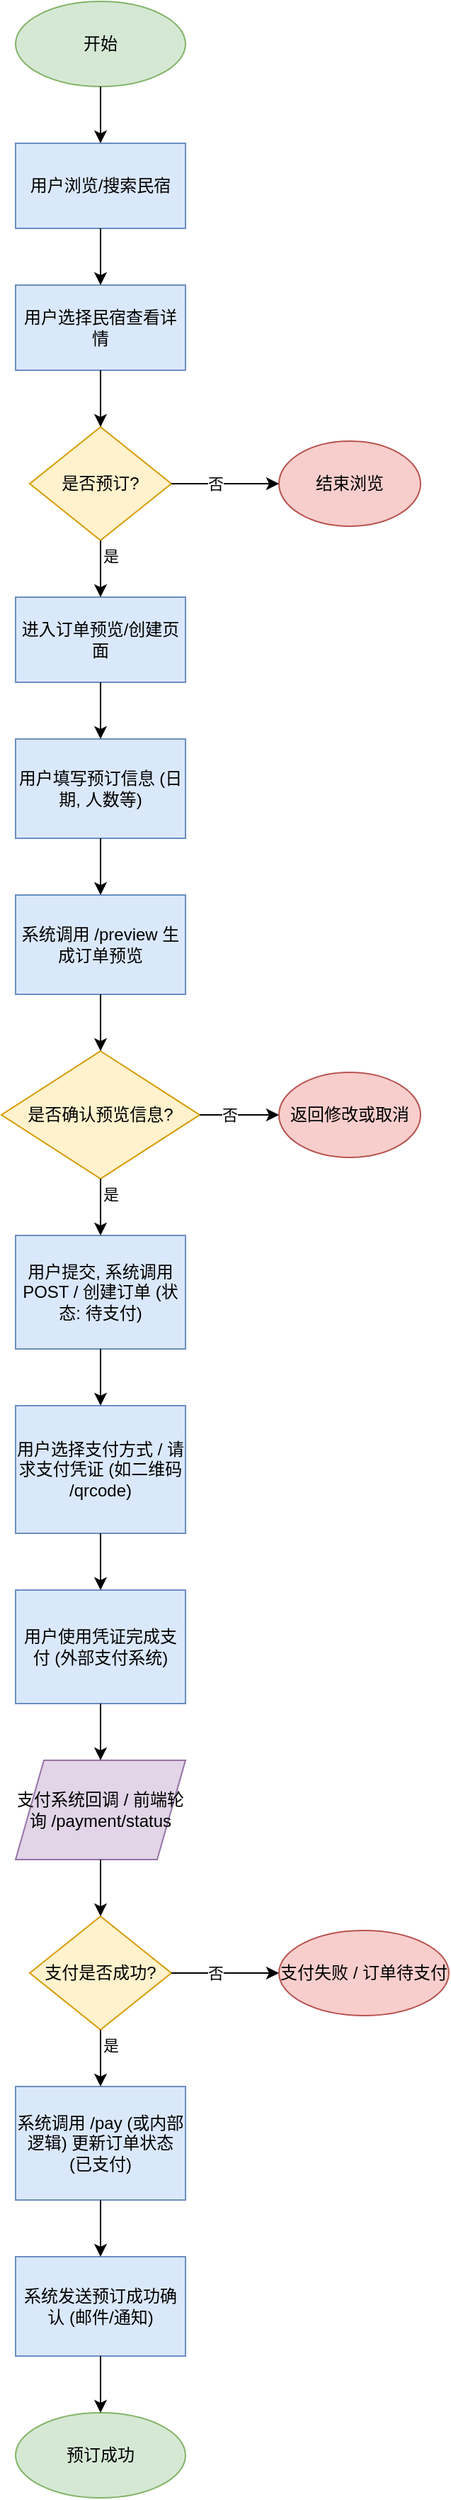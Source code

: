 <mxfile version="1.0">
  <diagram id="booking_flowchart" name="民宿预订流程图">
    <mxGraphModel dx="1200" dy="2000" grid="1" gridSize="10" guides="1" tooltips="1" connect="1" arrows="1" fold="1" page="1" pageScale="1" pageWidth="827" pageHeight="1400" math="0" shadow="0">
      <root>
        <mxCell id="0" />
        <mxCell id="1" parent="0" />

        <!-- Start Event -->
        <mxCell id="start" value="开始" style="ellipse;whiteSpace=wrap;html=1;fillColor=#d5e8d4;strokeColor=#82b366;" parent="1" vertex="1">
          <mxGeometry x="354" y="40" width="120" height="60" as="geometry" />
        </mxCell>

        <!-- Process Steps -->
        <mxCell id="step-browse" value="用户浏览/搜索民宿" style="rounded=0;whiteSpace=wrap;html=1;fillColor=#dae8fc;strokeColor=#6c8ebf;" parent="1" vertex="1">
          <mxGeometry x="354" y="140" width="120" height="60" as="geometry" />
        </mxCell>
        <mxCell id="step-view-details" value="用户选择民宿查看详情" style="rounded=0;whiteSpace=wrap;html=1;fillColor=#dae8fc;strokeColor=#6c8ebf;" parent="1" vertex="1">
          <mxGeometry x="354" y="240" width="120" height="60" as="geometry" />
        </mxCell>
        <mxCell id="decision-book" value="是否预订?" style="rhombus;whiteSpace=wrap;html=1;fillColor=#fff2cc;strokeColor=#d79b00;" parent="1" vertex="1">
          <mxGeometry x="364" y="340" width="100" height="80" as="geometry" />
        </mxCell>
        <mxCell id="step-preview-page" value="进入订单预览/创建页面" style="rounded=0;whiteSpace=wrap;html=1;fillColor=#dae8fc;strokeColor=#6c8ebf;" parent="1" vertex="1">
          <mxGeometry x="354" y="460" width="120" height="60" as="geometry" />
        </mxCell>
         <mxCell id="step-fill-info" value="用户填写预订信息 (日期, 人数等)" style="rounded=0;whiteSpace=wrap;html=1;fillColor=#dae8fc;strokeColor=#6c8ebf;" parent="1" vertex="1">
          <mxGeometry x="354" y="560" width="120" height="70" as="geometry" />
        </mxCell>
         <mxCell id="step-generate-preview" value="系统调用 /preview 生成订单预览" style="rounded=0;whiteSpace=wrap;html=1;fillColor=#dae8fc;strokeColor=#6c8ebf;" parent="1" vertex="1">
          <mxGeometry x="354" y="670" width="120" height="70" as="geometry" />
        </mxCell>
        <mxCell id="decision-confirm-preview" value="是否确认预览信息?" style="rhombus;whiteSpace=wrap;html=1;fillColor=#fff2cc;strokeColor=#d79b00;" parent="1" vertex="1">
          <mxGeometry x="344" y="780" width="140" height="90" as="geometry" />
        </mxCell>
        <mxCell id="step-create-order" value="用户提交, 系统调用 POST / 创建订单 (状态: 待支付)" style="rounded=0;whiteSpace=wrap;html=1;fillColor=#dae8fc;strokeColor=#6c8ebf;" parent="1" vertex="1">
           <mxGeometry x="354" y="910" width="120" height="80" as="geometry" />
        </mxCell>
        <!-- Updated Payment Flow -->
        <mxCell id="step-choose-payment" value="用户选择支付方式 / 请求支付凭证 (如二维码 /qrcode)" style="rounded=0;whiteSpace=wrap;html=1;fillColor=#dae8fc;strokeColor=#6c8ebf;" parent="1" vertex="1">
          <mxGeometry x="354" y="1030" width="120" height="90" as="geometry" />
        </mxCell>
        <mxCell id="step-user-pay" value="用户使用凭证完成支付 (外部支付系统)" style="rounded=0;whiteSpace=wrap;html=1;fillColor=#dae8fc;strokeColor=#6c8ebf;" parent="1" vertex="1">
          <mxGeometry x="354" y="1160" width="120" height="80" as="geometry" />
        </mxCell>
         <mxCell id="step-payment-callback" value="支付系统回调 / 前端轮询 /payment/status" style="shape=parallelogram;perimeter=parallelogramPerimeter;whiteSpace=wrap;html=1;fixedSize=1;fillColor=#e1d5e7;strokeColor=#9673a6;" vertex="1" parent="1">
           <mxGeometry x="354" y="1280" width="120" height="70" as="geometry" />
         </mxCell>
        <mxCell id="decision-payment-status" value="支付是否成功?" style="rhombus;whiteSpace=wrap;html=1;fillColor=#fff2cc;strokeColor=#d79b00;" parent="1" vertex="1">
          <mxGeometry x="364" y="1390" width="100" height="80" as="geometry" />
        </mxCell>
         <mxCell id="step-update-order-paid" value="系统调用 /pay (或内部逻辑) 更新订单状态 (已支付)" style="rounded=0;whiteSpace=wrap;html=1;fillColor=#dae8fc;strokeColor=#6c8ebf;" parent="1" vertex="1">
          <mxGeometry x="354" y="1510" width="120" height="80" as="geometry" />
        </mxCell>
        <mxCell id="step-send-confirmation" value="系统发送预订成功确认 (邮件/通知)" style="rounded=0;whiteSpace=wrap;html=1;fillColor=#dae8fc;strokeColor=#6c8ebf;" parent="1" vertex="1">
          <mxGeometry x="354" y="1630" width="120" height="70" as="geometry" />
        </mxCell>

        <!-- End Events -->
        <mxCell id="end-success" value="预订成功" style="ellipse;whiteSpace=wrap;html=1;fillColor=#d5e8d4;strokeColor=#82b366;" parent="1" vertex="1">
          <mxGeometry x="354" y="1740" width="120" height="60" as="geometry" />
        </mxCell>
        <mxCell id="end-fail-nobook" value="结束浏览" style="ellipse;whiteSpace=wrap;html=1;fillColor=#f8cecc;strokeColor=#b85450;" parent="1" vertex="1">
          <mxGeometry x="540" y="350" width="100" height="60" as="geometry" />
        </mxCell>
         <mxCell id="end-fail-nopreview" value="返回修改或取消" style="ellipse;whiteSpace=wrap;html=1;fillColor=#f8cecc;strokeColor=#b85450;" parent="1" vertex="1">
          <mxGeometry x="540" y="795" width="100" height="60" as="geometry" />
        </mxCell>
        <mxCell id="end-fail-payment" value="支付失败 / 订单待支付" style="ellipse;whiteSpace=wrap;html=1;fillColor=#f8cecc;strokeColor=#b85450;" parent="1" vertex="1">
           <mxGeometry x="540" y="1400" width="120" height="60" as="geometry" />
        </mxCell>

        <!-- Connectors -->
        <mxCell id="edge-start-browse" value="" style="edgeStyle=orthogonalEdgeStyle;rounded=0;orthogonalLoop=1;jettySize=auto;html=1;endArrow=classic;endFill=1;" parent="1" source="start" target="step-browse" edge="1">
          <mxGeometry relative="1" as="geometry" />
        </mxCell>
        <mxCell id="edge-browse-view" value="" style="edgeStyle=orthogonalEdgeStyle;rounded=0;orthogonalLoop=1;jettySize=auto;html=1;endArrow=classic;endFill=1;" parent="1" source="step-browse" target="step-view-details" edge="1">
          <mxGeometry relative="1" as="geometry" />
        </mxCell>
        <mxCell id="edge-view-decision" value="" style="edgeStyle=orthogonalEdgeStyle;rounded=0;orthogonalLoop=1;jettySize=auto;html=1;endArrow=classic;endFill=1;" parent="1" source="step-view-details" target="decision-book" edge="1">
          <mxGeometry relative="1" as="geometry" />
        </mxCell>
        <mxCell id="edge-decision-yes-preview" value="是" style="edgeStyle=orthogonalEdgeStyle;rounded=0;orthogonalLoop=1;jettySize=auto;html=1;endArrow=classic;endFill=1;align=left;verticalAlign=bottom;" parent="1" source="decision-book" target="step-preview-page" edge="1">
          <mxGeometry relative="1" as="geometry">
             <mxPoint x="414" y="440" as="targetPoint"/>
          </mxGeometry>
        </mxCell>
        <mxCell id="edge-decision-no-end" value="否" style="edgeStyle=orthogonalEdgeStyle;rounded=0;orthogonalLoop=1;jettySize=auto;html=1;endArrow=classic;endFill=1;align=right;verticalAlign=middle;" parent="1" source="decision-book" target="end-fail-nobook" edge="1">
          <mxGeometry relative="1" as="geometry">
             <mxPoint x="494" y="380" as="sourcePoint"/>
             <Array as="points">
                  <mxPoint x="494" y="380"/>
                  <mxPoint x="590" y="380"/>
             </Array>
          </mxGeometry>
        </mxCell>
        <mxCell id="edge-preview-fill" value="" style="edgeStyle=orthogonalEdgeStyle;rounded=0;orthogonalLoop=1;jettySize=auto;html=1;endArrow=classic;endFill=1;" parent="1" source="step-preview-page" target="step-fill-info" edge="1">
          <mxGeometry relative="1" as="geometry" />
        </mxCell>
         <mxCell id="edge-fill-genpreview" value="" style="edgeStyle=orthogonalEdgeStyle;rounded=0;orthogonalLoop=1;jettySize=auto;html=1;endArrow=classic;endFill=1;" parent="1" source="step-fill-info" target="step-generate-preview" edge="1">
          <mxGeometry relative="1" as="geometry" />
        </mxCell>
        <mxCell id="edge-genpreview-decisionpreview" value="" style="edgeStyle=orthogonalEdgeStyle;rounded=0;orthogonalLoop=1;jettySize=auto;html=1;endArrow=classic;endFill=1;" parent="1" source="step-generate-preview" target="decision-confirm-preview" edge="1">
           <mxGeometry relative="1" as="geometry" />
        </mxCell>
         <mxCell id="edge-decisionpreview-yes-create" value="是" style="edgeStyle=orthogonalEdgeStyle;rounded=0;orthogonalLoop=1;jettySize=auto;html=1;endArrow=classic;endFill=1;align=left;verticalAlign=bottom;" parent="1" source="decision-confirm-preview" target="step-create-order" edge="1">
          <mxGeometry relative="1" as="geometry" />
        </mxCell>
         <mxCell id="edge-decisionpreview-no-end" value="否" style="edgeStyle=orthogonalEdgeStyle;rounded=0;orthogonalLoop=1;jettySize=auto;html=1;endArrow=classic;endFill=1;align=right;verticalAlign=middle;" parent="1" source="decision-confirm-preview" target="end-fail-nopreview" edge="1">
          <mxGeometry relative="1" as="geometry">
             <mxPoint x="514" y="825" as="sourcePoint"/>
             <Array as="points">
                  <mxPoint x="514" y="825"/>
                  <mxPoint x="590" y="825"/>
             </Array>
          </mxGeometry>
        </mxCell>
         <mxCell id="edge-create-choosepayment" value="" style="edgeStyle=orthogonalEdgeStyle;rounded=0;orthogonalLoop=1;jettySize=auto;html=1;endArrow=classic;endFill=1;" parent="1" source="step-create-order" target="step-choose-payment" edge="1">
           <mxGeometry relative="1" as="geometry" />
        </mxCell>
         <mxCell id="edge-choosepayment-pay" value="" style="edgeStyle=orthogonalEdgeStyle;rounded=0;orthogonalLoop=1;jettySize=auto;html=1;endArrow=classic;endFill=1;" parent="1" source="step-choose-payment" target="step-user-pay" edge="1">
          <mxGeometry relative="1" as="geometry" />
        </mxCell>
        <mxCell id="edge-pay-callback" value="" style="edgeStyle=orthogonalEdgeStyle;rounded=0;orthogonalLoop=1;jettySize=auto;html=1;endArrow=classic;endFill=1;" parent="1" source="step-user-pay" target="step-payment-callback" edge="1">
           <mxGeometry relative="1" as="geometry" />
        </mxCell>
         <mxCell id="edge-callback-decisionpayment" value="" style="edgeStyle=orthogonalEdgeStyle;rounded=0;orthogonalLoop=1;jettySize=auto;html=1;endArrow=classic;endFill=1;" parent="1" source="step-payment-callback" target="decision-payment-status" edge="1">
           <mxGeometry relative="1" as="geometry" />
        </mxCell>
        <mxCell id="edge-decisionpayment-yes-update" value="是" style="edgeStyle=orthogonalEdgeStyle;rounded=0;orthogonalLoop=1;jettySize=auto;html=1;endArrow=classic;endFill=1;align=left;verticalAlign=bottom;" parent="1" source="decision-payment-status" target="step-update-order-paid" edge="1">
          <mxGeometry relative="1" as="geometry" />
        </mxCell>
        <mxCell id="edge-decisionpayment-no-end" value="否" style="edgeStyle=orthogonalEdgeStyle;rounded=0;orthogonalLoop=1;jettySize=auto;html=1;endArrow=classic;endFill=1;align=right;verticalAlign=middle;" parent="1" source="decision-payment-status" target="end-fail-payment" edge="1">
          <mxGeometry relative="1" as="geometry">
             <mxPoint x="494" y="1430" as="sourcePoint"/>
             <Array as="points">
                  <mxPoint x="494" y="1430"/>
                  <mxPoint x="600" y="1430"/>
             </Array>
          </mxGeometry>
        </mxCell>
         <mxCell id="edge-update-sendconfirm" value="" style="edgeStyle=orthogonalEdgeStyle;rounded=0;orthogonalLoop=1;jettySize=auto;html=1;endArrow=classic;endFill=1;" parent="1" source="step-update-order-paid" target="step-send-confirmation" edge="1">
          <mxGeometry relative="1" as="geometry" />
        </mxCell>
         <mxCell id="edge-sendconfirm-endsuccess" value="" style="edgeStyle=orthogonalEdgeStyle;rounded=0;orthogonalLoop=1;jettySize=auto;html=1;endArrow=classic;endFill=1;" parent="1" source="step-send-confirmation" target="end-success" edge="1">
          <mxGeometry relative="1" as="geometry" />
        </mxCell>
        
      </root>
    </mxGraphModel>
  </diagram>
</mxfile> 